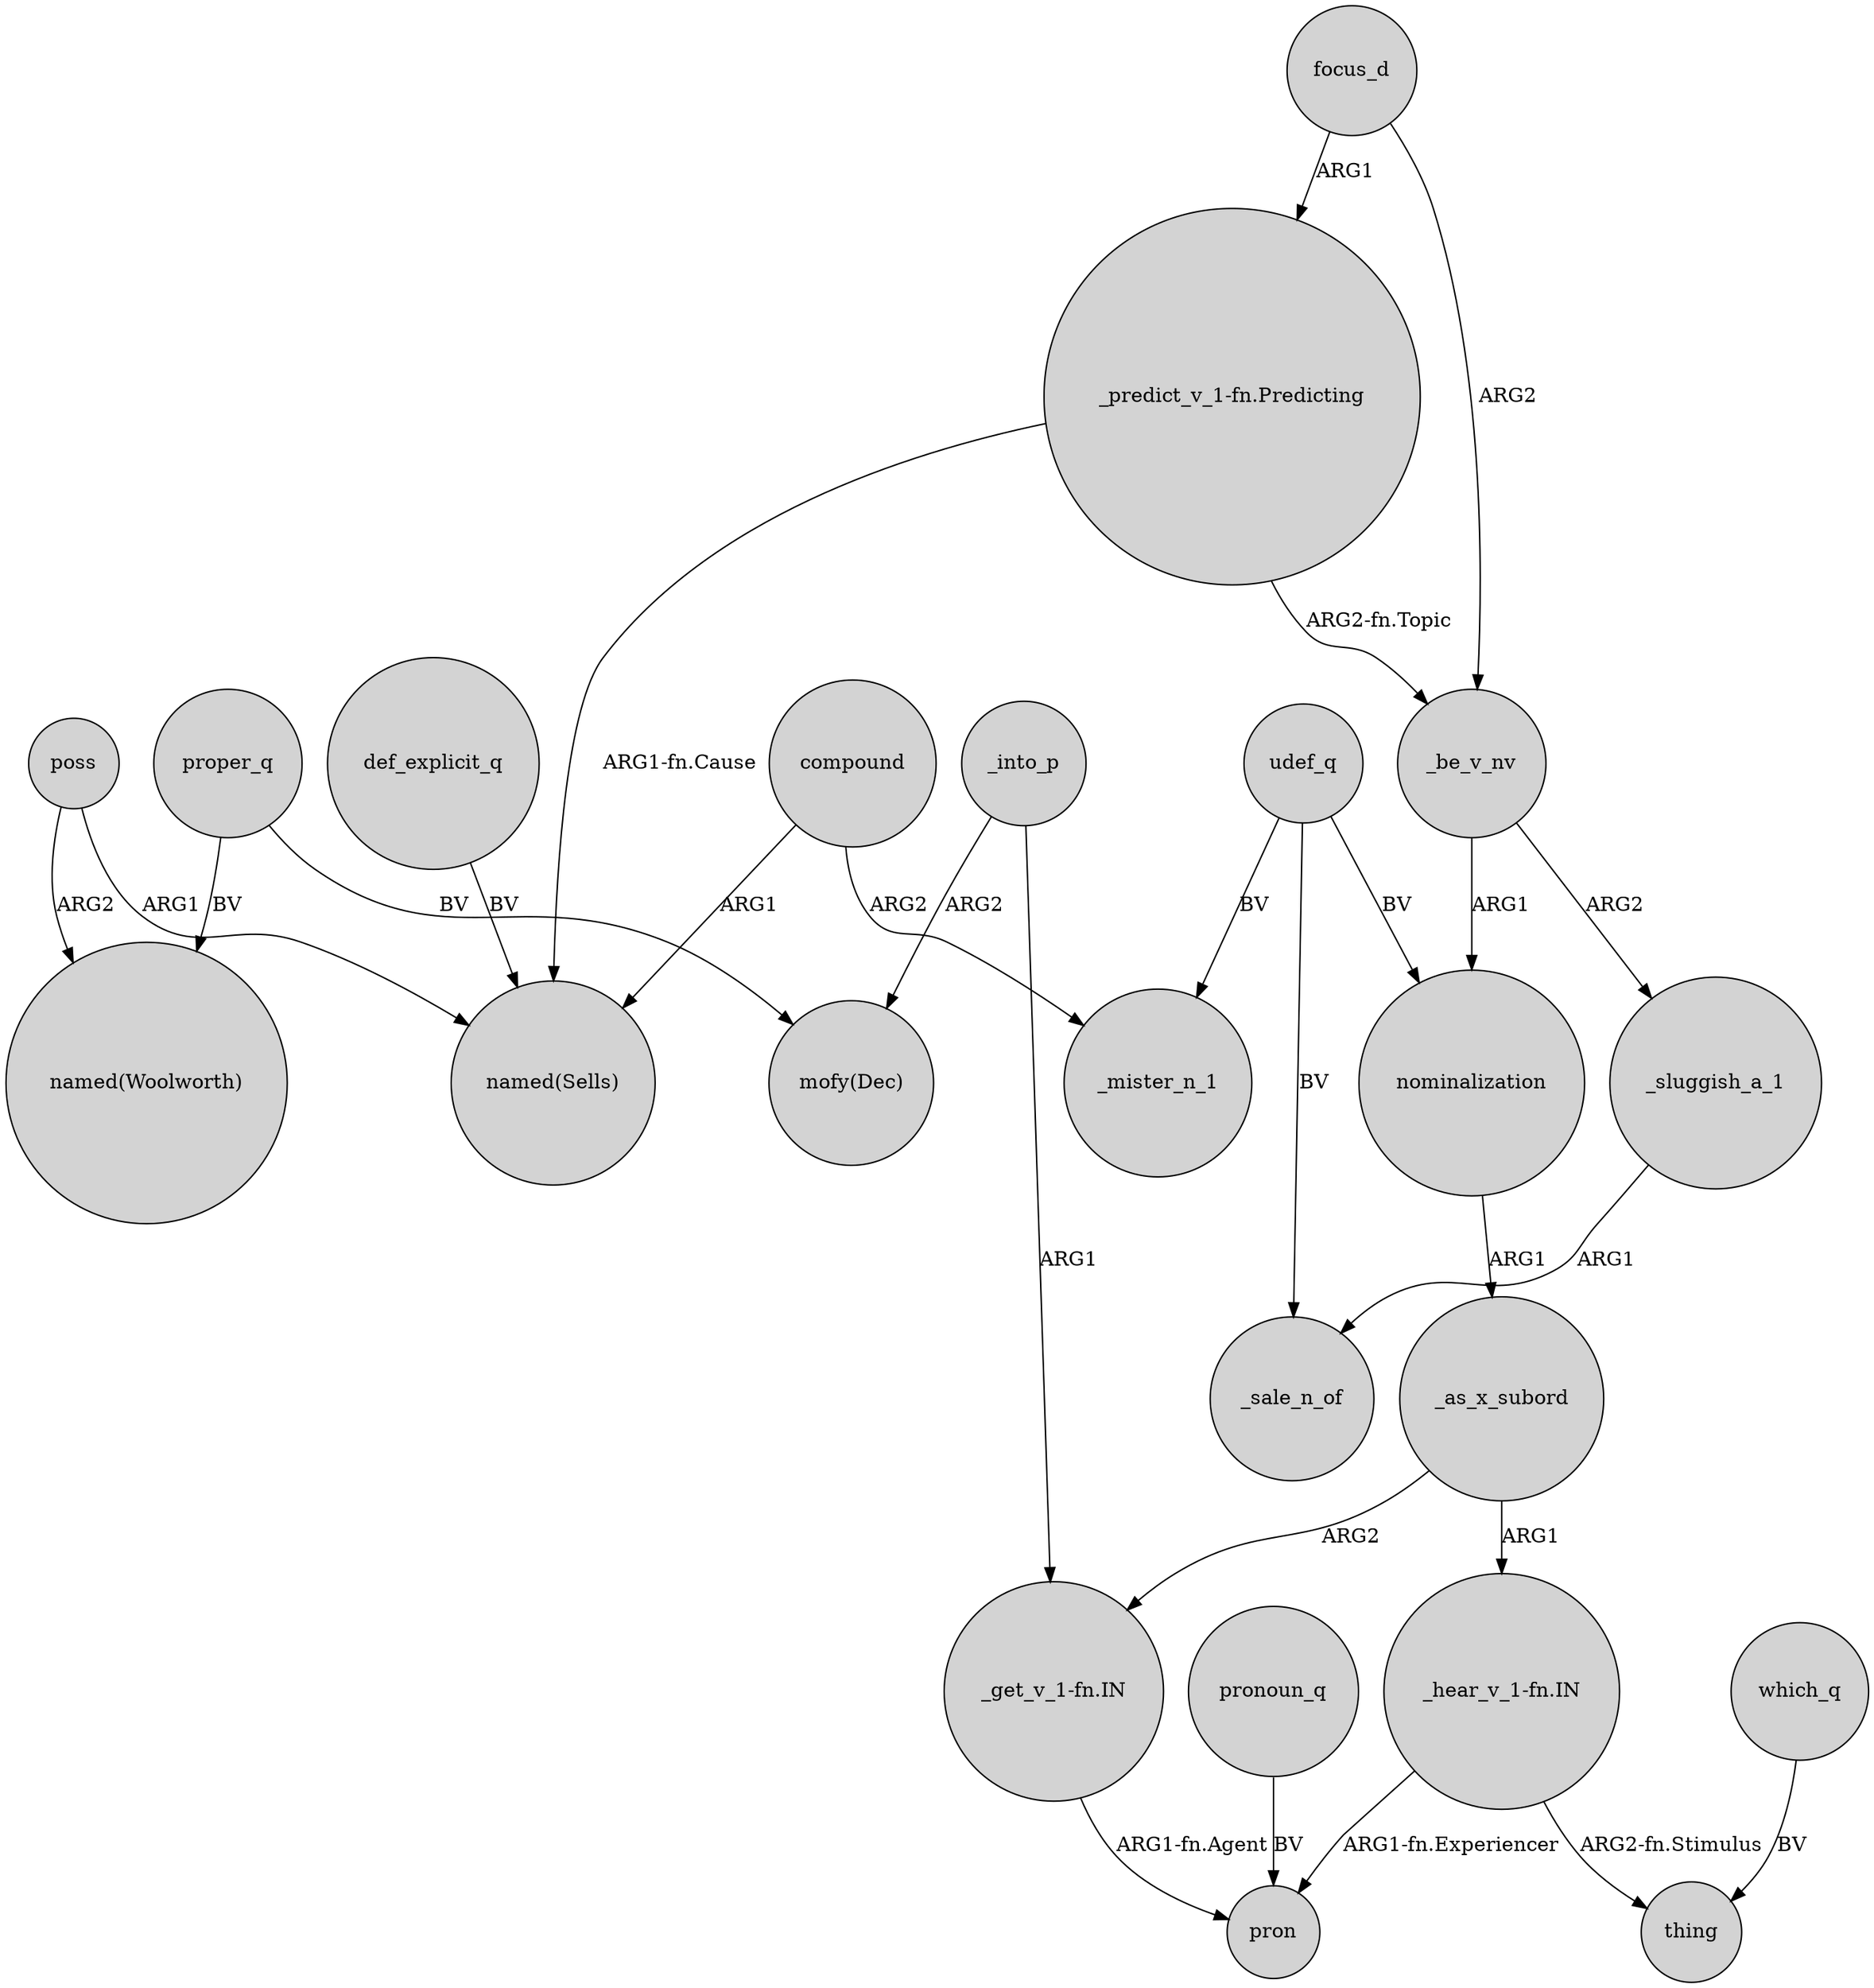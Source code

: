 digraph {
	node [shape=circle style=filled]
	proper_q -> "named(Woolworth)" [label=BV]
	poss -> "named(Sells)" [label=ARG1]
	proper_q -> "mofy(Dec)" [label=BV]
	compound -> _mister_n_1 [label=ARG2]
	_sluggish_a_1 -> _sale_n_of [label=ARG1]
	udef_q -> _mister_n_1 [label=BV]
	focus_d -> "_predict_v_1-fn.Predicting" [label=ARG1]
	"_predict_v_1-fn.Predicting" -> "named(Sells)" [label="ARG1-fn.Cause"]
	nominalization -> _as_x_subord [label=ARG1]
	poss -> "named(Woolworth)" [label=ARG2]
	_into_p -> "_get_v_1-fn.IN" [label=ARG1]
	"_predict_v_1-fn.Predicting" -> _be_v_nv [label="ARG2-fn.Topic"]
	_as_x_subord -> "_get_v_1-fn.IN" [label=ARG2]
	pronoun_q -> pron [label=BV]
	compound -> "named(Sells)" [label=ARG1]
	"_get_v_1-fn.IN" -> pron [label="ARG1-fn.Agent"]
	_be_v_nv -> nominalization [label=ARG1]
	focus_d -> _be_v_nv [label=ARG2]
	def_explicit_q -> "named(Sells)" [label=BV]
	udef_q -> nominalization [label=BV]
	"_hear_v_1-fn.IN" -> pron [label="ARG1-fn.Experiencer"]
	"_hear_v_1-fn.IN" -> thing [label="ARG2-fn.Stimulus"]
	udef_q -> _sale_n_of [label=BV]
	_as_x_subord -> "_hear_v_1-fn.IN" [label=ARG1]
	_into_p -> "mofy(Dec)" [label=ARG2]
	_be_v_nv -> _sluggish_a_1 [label=ARG2]
	which_q -> thing [label=BV]
}
